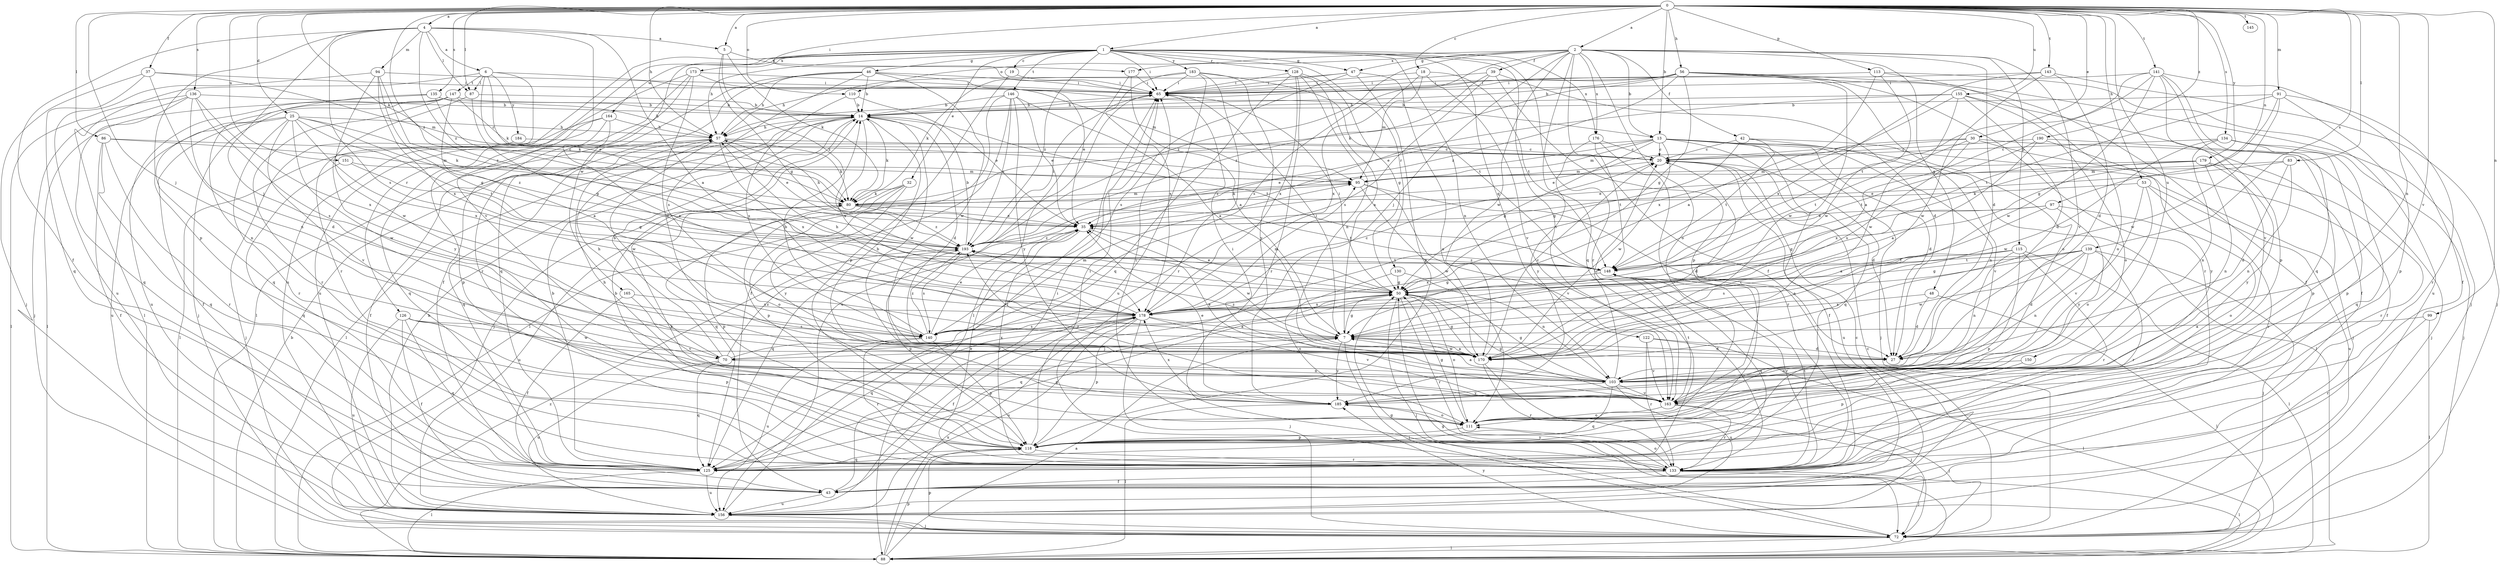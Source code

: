 strict digraph  {
0;
1;
2;
4;
5;
6;
7;
13;
14;
18;
19;
20;
25;
27;
30;
32;
35;
37;
39;
42;
43;
46;
47;
48;
50;
53;
56;
57;
65;
70;
72;
80;
83;
86;
87;
88;
91;
94;
95;
97;
99;
103;
110;
111;
113;
115;
118;
122;
125;
126;
128;
130;
133;
134;
135;
136;
139;
140;
141;
143;
145;
146;
147;
148;
150;
151;
155;
156;
163;
164;
165;
170;
173;
176;
177;
178;
179;
183;
184;
185;
190;
193;
0 -> 1  [label=a];
0 -> 2  [label=a];
0 -> 4  [label=a];
0 -> 5  [label=a];
0 -> 13  [label=b];
0 -> 18  [label=c];
0 -> 25  [label=d];
0 -> 30  [label=e];
0 -> 37  [label=f];
0 -> 53  [label=h];
0 -> 56  [label=h];
0 -> 57  [label=h];
0 -> 65  [label=i];
0 -> 70  [label=j];
0 -> 80  [label=k];
0 -> 83  [label=l];
0 -> 86  [label=l];
0 -> 87  [label=l];
0 -> 91  [label=m];
0 -> 97  [label=n];
0 -> 99  [label=n];
0 -> 103  [label=n];
0 -> 110  [label=o];
0 -> 113  [label=p];
0 -> 134  [label=s];
0 -> 135  [label=s];
0 -> 136  [label=s];
0 -> 139  [label=s];
0 -> 141  [label=t];
0 -> 143  [label=t];
0 -> 145  [label=t];
0 -> 150  [label=u];
0 -> 151  [label=u];
0 -> 155  [label=u];
0 -> 163  [label=v];
0 -> 179  [label=y];
0 -> 190  [label=z];
0 -> 193  [label=z];
1 -> 19  [label=c];
1 -> 32  [label=e];
1 -> 46  [label=g];
1 -> 47  [label=g];
1 -> 57  [label=h];
1 -> 65  [label=i];
1 -> 103  [label=n];
1 -> 122  [label=q];
1 -> 126  [label=r];
1 -> 128  [label=r];
1 -> 130  [label=r];
1 -> 133  [label=r];
1 -> 146  [label=t];
1 -> 156  [label=u];
1 -> 163  [label=v];
1 -> 164  [label=w];
1 -> 165  [label=w];
1 -> 173  [label=x];
1 -> 176  [label=x];
1 -> 183  [label=y];
1 -> 193  [label=z];
2 -> 13  [label=b];
2 -> 27  [label=d];
2 -> 39  [label=f];
2 -> 42  [label=f];
2 -> 43  [label=f];
2 -> 47  [label=g];
2 -> 48  [label=g];
2 -> 70  [label=j];
2 -> 110  [label=o];
2 -> 111  [label=o];
2 -> 115  [label=p];
2 -> 125  [label=q];
2 -> 140  [label=s];
2 -> 163  [label=v];
2 -> 170  [label=w];
2 -> 176  [label=x];
2 -> 177  [label=x];
2 -> 193  [label=z];
4 -> 5  [label=a];
4 -> 6  [label=a];
4 -> 7  [label=a];
4 -> 43  [label=f];
4 -> 70  [label=j];
4 -> 87  [label=l];
4 -> 94  [label=m];
4 -> 118  [label=p];
4 -> 140  [label=s];
4 -> 163  [label=v];
4 -> 193  [label=z];
5 -> 50  [label=g];
5 -> 80  [label=k];
5 -> 177  [label=x];
5 -> 193  [label=z];
6 -> 13  [label=b];
6 -> 35  [label=e];
6 -> 80  [label=k];
6 -> 87  [label=l];
6 -> 88  [label=l];
6 -> 133  [label=r];
6 -> 147  [label=t];
6 -> 184  [label=y];
7 -> 27  [label=d];
7 -> 50  [label=g];
7 -> 65  [label=i];
7 -> 70  [label=j];
7 -> 72  [label=j];
7 -> 170  [label=w];
7 -> 185  [label=y];
13 -> 20  [label=c];
13 -> 27  [label=d];
13 -> 35  [label=e];
13 -> 43  [label=f];
13 -> 50  [label=g];
13 -> 72  [label=j];
13 -> 88  [label=l];
13 -> 95  [label=m];
13 -> 103  [label=n];
13 -> 125  [label=q];
13 -> 170  [label=w];
13 -> 193  [label=z];
14 -> 27  [label=d];
14 -> 57  [label=h];
14 -> 72  [label=j];
14 -> 80  [label=k];
14 -> 88  [label=l];
14 -> 148  [label=t];
14 -> 170  [label=w];
14 -> 178  [label=x];
18 -> 65  [label=i];
18 -> 95  [label=m];
18 -> 148  [label=t];
18 -> 163  [label=v];
18 -> 178  [label=x];
19 -> 65  [label=i];
19 -> 118  [label=p];
20 -> 27  [label=d];
20 -> 95  [label=m];
20 -> 156  [label=u];
25 -> 43  [label=f];
25 -> 57  [label=h];
25 -> 80  [label=k];
25 -> 133  [label=r];
25 -> 148  [label=t];
25 -> 156  [label=u];
25 -> 163  [label=v];
25 -> 170  [label=w];
25 -> 178  [label=x];
25 -> 193  [label=z];
30 -> 20  [label=c];
30 -> 35  [label=e];
30 -> 43  [label=f];
30 -> 72  [label=j];
30 -> 140  [label=s];
30 -> 148  [label=t];
32 -> 80  [label=k];
32 -> 111  [label=o];
32 -> 118  [label=p];
32 -> 125  [label=q];
32 -> 185  [label=y];
35 -> 57  [label=h];
35 -> 125  [label=q];
35 -> 133  [label=r];
35 -> 170  [label=w];
35 -> 193  [label=z];
37 -> 65  [label=i];
37 -> 72  [label=j];
37 -> 95  [label=m];
37 -> 103  [label=n];
37 -> 125  [label=q];
39 -> 27  [label=d];
39 -> 65  [label=i];
39 -> 118  [label=p];
39 -> 140  [label=s];
39 -> 193  [label=z];
42 -> 20  [label=c];
42 -> 50  [label=g];
42 -> 72  [label=j];
42 -> 148  [label=t];
42 -> 163  [label=v];
43 -> 65  [label=i];
43 -> 156  [label=u];
46 -> 14  [label=b];
46 -> 35  [label=e];
46 -> 57  [label=h];
46 -> 65  [label=i];
46 -> 88  [label=l];
46 -> 125  [label=q];
46 -> 140  [label=s];
46 -> 170  [label=w];
47 -> 57  [label=h];
47 -> 65  [label=i];
47 -> 111  [label=o];
47 -> 118  [label=p];
47 -> 140  [label=s];
48 -> 27  [label=d];
48 -> 88  [label=l];
48 -> 178  [label=x];
50 -> 35  [label=e];
50 -> 65  [label=i];
50 -> 72  [label=j];
50 -> 111  [label=o];
50 -> 125  [label=q];
50 -> 133  [label=r];
50 -> 178  [label=x];
53 -> 80  [label=k];
53 -> 111  [label=o];
53 -> 133  [label=r];
53 -> 156  [label=u];
53 -> 163  [label=v];
56 -> 14  [label=b];
56 -> 43  [label=f];
56 -> 50  [label=g];
56 -> 57  [label=h];
56 -> 65  [label=i];
56 -> 72  [label=j];
56 -> 80  [label=k];
56 -> 111  [label=o];
56 -> 133  [label=r];
56 -> 170  [label=w];
56 -> 193  [label=z];
57 -> 20  [label=c];
57 -> 35  [label=e];
57 -> 43  [label=f];
57 -> 80  [label=k];
57 -> 125  [label=q];
57 -> 170  [label=w];
57 -> 178  [label=x];
65 -> 14  [label=b];
65 -> 156  [label=u];
70 -> 14  [label=b];
70 -> 57  [label=h];
70 -> 103  [label=n];
70 -> 125  [label=q];
70 -> 156  [label=u];
70 -> 178  [label=x];
70 -> 193  [label=z];
72 -> 20  [label=c];
72 -> 50  [label=g];
72 -> 88  [label=l];
72 -> 118  [label=p];
72 -> 185  [label=y];
80 -> 35  [label=e];
80 -> 95  [label=m];
80 -> 118  [label=p];
80 -> 148  [label=t];
80 -> 156  [label=u];
80 -> 193  [label=z];
83 -> 27  [label=d];
83 -> 35  [label=e];
83 -> 95  [label=m];
83 -> 103  [label=n];
86 -> 20  [label=c];
86 -> 43  [label=f];
86 -> 95  [label=m];
86 -> 125  [label=q];
86 -> 133  [label=r];
87 -> 14  [label=b];
87 -> 50  [label=g];
87 -> 185  [label=y];
88 -> 7  [label=a];
88 -> 14  [label=b];
88 -> 50  [label=g];
88 -> 118  [label=p];
88 -> 178  [label=x];
88 -> 193  [label=z];
91 -> 14  [label=b];
91 -> 50  [label=g];
91 -> 118  [label=p];
91 -> 133  [label=r];
91 -> 148  [label=t];
91 -> 170  [label=w];
94 -> 50  [label=g];
94 -> 65  [label=i];
94 -> 156  [label=u];
94 -> 170  [label=w];
94 -> 178  [label=x];
94 -> 193  [label=z];
95 -> 27  [label=d];
95 -> 80  [label=k];
95 -> 163  [label=v];
95 -> 170  [label=w];
97 -> 7  [label=a];
97 -> 35  [label=e];
97 -> 50  [label=g];
97 -> 111  [label=o];
97 -> 185  [label=y];
99 -> 7  [label=a];
99 -> 88  [label=l];
99 -> 133  [label=r];
103 -> 7  [label=a];
103 -> 14  [label=b];
103 -> 20  [label=c];
103 -> 35  [label=e];
103 -> 50  [label=g];
103 -> 72  [label=j];
103 -> 125  [label=q];
103 -> 163  [label=v];
103 -> 185  [label=y];
110 -> 14  [label=b];
110 -> 35  [label=e];
110 -> 140  [label=s];
111 -> 50  [label=g];
111 -> 57  [label=h];
111 -> 65  [label=i];
111 -> 118  [label=p];
113 -> 7  [label=a];
113 -> 65  [label=i];
113 -> 111  [label=o];
113 -> 156  [label=u];
113 -> 170  [label=w];
115 -> 7  [label=a];
115 -> 88  [label=l];
115 -> 103  [label=n];
115 -> 118  [label=p];
115 -> 133  [label=r];
115 -> 148  [label=t];
115 -> 178  [label=x];
118 -> 65  [label=i];
118 -> 80  [label=k];
118 -> 125  [label=q];
118 -> 133  [label=r];
122 -> 27  [label=d];
122 -> 88  [label=l];
122 -> 133  [label=r];
122 -> 163  [label=v];
125 -> 14  [label=b];
125 -> 50  [label=g];
125 -> 88  [label=l];
125 -> 156  [label=u];
126 -> 43  [label=f];
126 -> 118  [label=p];
126 -> 125  [label=q];
126 -> 140  [label=s];
126 -> 156  [label=u];
126 -> 170  [label=w];
128 -> 7  [label=a];
128 -> 50  [label=g];
128 -> 65  [label=i];
128 -> 103  [label=n];
128 -> 125  [label=q];
128 -> 133  [label=r];
128 -> 178  [label=x];
130 -> 50  [label=g];
130 -> 103  [label=n];
130 -> 111  [label=o];
133 -> 14  [label=b];
133 -> 35  [label=e];
133 -> 43  [label=f];
133 -> 72  [label=j];
133 -> 88  [label=l];
133 -> 111  [label=o];
133 -> 148  [label=t];
133 -> 185  [label=y];
134 -> 20  [label=c];
134 -> 72  [label=j];
134 -> 103  [label=n];
134 -> 118  [label=p];
134 -> 125  [label=q];
134 -> 170  [label=w];
135 -> 14  [label=b];
135 -> 57  [label=h];
135 -> 80  [label=k];
135 -> 88  [label=l];
135 -> 103  [label=n];
136 -> 14  [label=b];
136 -> 27  [label=d];
136 -> 72  [label=j];
136 -> 88  [label=l];
136 -> 125  [label=q];
136 -> 140  [label=s];
136 -> 178  [label=x];
139 -> 27  [label=d];
139 -> 50  [label=g];
139 -> 72  [label=j];
139 -> 103  [label=n];
139 -> 133  [label=r];
139 -> 140  [label=s];
139 -> 148  [label=t];
139 -> 170  [label=w];
140 -> 14  [label=b];
140 -> 35  [label=e];
140 -> 95  [label=m];
140 -> 118  [label=p];
140 -> 133  [label=r];
140 -> 156  [label=u];
140 -> 193  [label=z];
141 -> 7  [label=a];
141 -> 43  [label=f];
141 -> 65  [label=i];
141 -> 118  [label=p];
141 -> 125  [label=q];
141 -> 148  [label=t];
141 -> 163  [label=v];
141 -> 170  [label=w];
143 -> 27  [label=d];
143 -> 65  [label=i];
143 -> 72  [label=j];
143 -> 170  [label=w];
143 -> 178  [label=x];
146 -> 7  [label=a];
146 -> 14  [label=b];
146 -> 35  [label=e];
146 -> 43  [label=f];
146 -> 88  [label=l];
146 -> 185  [label=y];
146 -> 193  [label=z];
147 -> 7  [label=a];
147 -> 14  [label=b];
147 -> 20  [label=c];
147 -> 72  [label=j];
147 -> 125  [label=q];
147 -> 133  [label=r];
147 -> 156  [label=u];
148 -> 50  [label=g];
148 -> 125  [label=q];
148 -> 133  [label=r];
148 -> 193  [label=z];
150 -> 103  [label=n];
150 -> 118  [label=p];
151 -> 50  [label=g];
151 -> 95  [label=m];
151 -> 125  [label=q];
155 -> 14  [label=b];
155 -> 27  [label=d];
155 -> 35  [label=e];
155 -> 43  [label=f];
155 -> 111  [label=o];
155 -> 170  [label=w];
155 -> 178  [label=x];
156 -> 14  [label=b];
156 -> 20  [label=c];
156 -> 65  [label=i];
156 -> 72  [label=j];
163 -> 20  [label=c];
163 -> 50  [label=g];
163 -> 65  [label=i];
163 -> 72  [label=j];
163 -> 111  [label=o];
163 -> 133  [label=r];
163 -> 148  [label=t];
163 -> 193  [label=z];
164 -> 57  [label=h];
164 -> 88  [label=l];
164 -> 118  [label=p];
164 -> 125  [label=q];
164 -> 178  [label=x];
165 -> 43  [label=f];
165 -> 163  [label=v];
165 -> 178  [label=x];
170 -> 7  [label=a];
170 -> 20  [label=c];
170 -> 50  [label=g];
170 -> 133  [label=r];
170 -> 156  [label=u];
170 -> 193  [label=z];
173 -> 43  [label=f];
173 -> 65  [label=i];
173 -> 95  [label=m];
173 -> 133  [label=r];
173 -> 156  [label=u];
173 -> 170  [label=w];
176 -> 20  [label=c];
176 -> 133  [label=r];
176 -> 148  [label=t];
176 -> 185  [label=y];
177 -> 7  [label=a];
177 -> 65  [label=i];
177 -> 88  [label=l];
178 -> 7  [label=a];
178 -> 20  [label=c];
178 -> 43  [label=f];
178 -> 57  [label=h];
178 -> 72  [label=j];
178 -> 95  [label=m];
178 -> 118  [label=p];
178 -> 125  [label=q];
178 -> 140  [label=s];
178 -> 156  [label=u];
178 -> 163  [label=v];
179 -> 35  [label=e];
179 -> 95  [label=m];
179 -> 103  [label=n];
179 -> 133  [label=r];
179 -> 178  [label=x];
179 -> 185  [label=y];
183 -> 65  [label=i];
183 -> 80  [label=k];
183 -> 133  [label=r];
183 -> 148  [label=t];
183 -> 156  [label=u];
183 -> 178  [label=x];
183 -> 185  [label=y];
184 -> 20  [label=c];
184 -> 72  [label=j];
185 -> 35  [label=e];
185 -> 88  [label=l];
185 -> 111  [label=o];
185 -> 178  [label=x];
190 -> 7  [label=a];
190 -> 20  [label=c];
190 -> 118  [label=p];
190 -> 148  [label=t];
190 -> 185  [label=y];
193 -> 14  [label=b];
193 -> 65  [label=i];
193 -> 118  [label=p];
193 -> 140  [label=s];
193 -> 148  [label=t];
}

